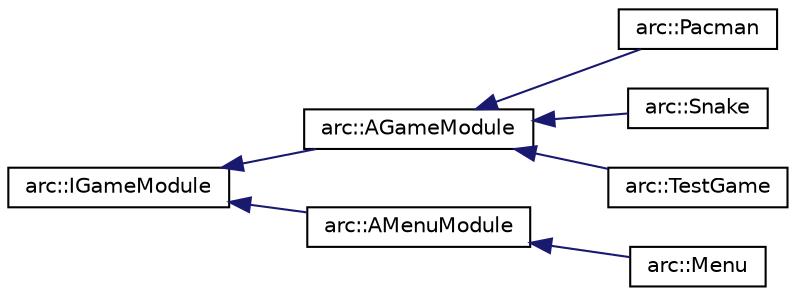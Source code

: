 digraph "Graphical Class Hierarchy"
{
 // LATEX_PDF_SIZE
  edge [fontname="Helvetica",fontsize="10",labelfontname="Helvetica",labelfontsize="10"];
  node [fontname="Helvetica",fontsize="10",shape=record];
  rankdir="LR";
  Node0 [label="arc::IGameModule",height=0.2,width=0.4,color="black", fillcolor="white", style="filled",URL="$classarc_1_1IGameModule.html",tooltip="Interface for game modules."];
  Node0 -> Node1 [dir="back",color="midnightblue",fontsize="10",style="solid",fontname="Helvetica"];
  Node1 [label="arc::AGameModule",height=0.2,width=0.4,color="black", fillcolor="white", style="filled",URL="$classarc_1_1AGameModule.html",tooltip="Abstract base class for game modules."];
  Node1 -> Node2 [dir="back",color="midnightblue",fontsize="10",style="solid",fontname="Helvetica"];
  Node2 [label="arc::Pacman",height=0.2,width=0.4,color="black", fillcolor="white", style="filled",URL="$classarc_1_1Pacman.html",tooltip=" "];
  Node1 -> Node3 [dir="back",color="midnightblue",fontsize="10",style="solid",fontname="Helvetica"];
  Node3 [label="arc::Snake",height=0.2,width=0.4,color="black", fillcolor="white", style="filled",URL="$classarc_1_1Snake.html",tooltip="Class for the Snake game module."];
  Node1 -> Node4 [dir="back",color="midnightblue",fontsize="10",style="solid",fontname="Helvetica"];
  Node4 [label="arc::TestGame",height=0.2,width=0.4,color="black", fillcolor="white", style="filled",URL="$classarc_1_1TestGame.html",tooltip=" "];
  Node0 -> Node5 [dir="back",color="midnightblue",fontsize="10",style="solid",fontname="Helvetica"];
  Node5 [label="arc::AMenuModule",height=0.2,width=0.4,color="black", fillcolor="white", style="filled",URL="$classarc_1_1AMenuModule.html",tooltip="Abstract base class for menu modules."];
  Node5 -> Node6 [dir="back",color="midnightblue",fontsize="10",style="solid",fontname="Helvetica"];
  Node6 [label="arc::Menu",height=0.2,width=0.4,color="black", fillcolor="white", style="filled",URL="$classarc_1_1Menu.html",tooltip=" "];
}
